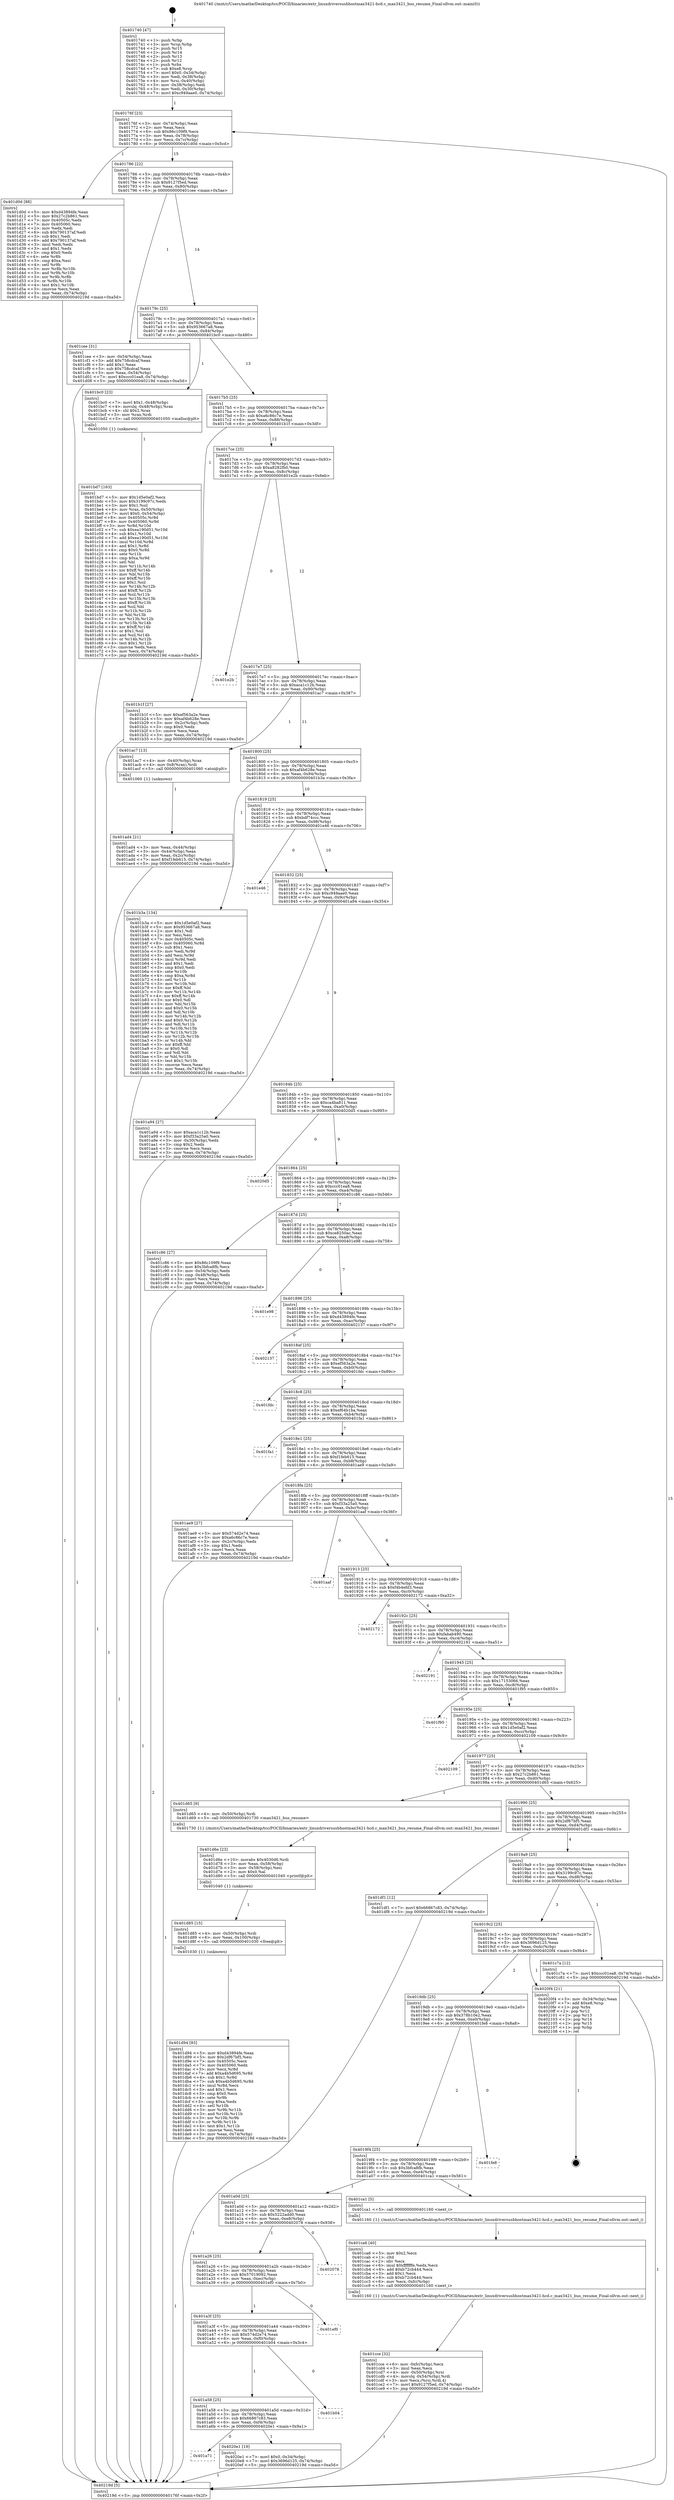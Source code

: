 digraph "0x401740" {
  label = "0x401740 (/mnt/c/Users/mathe/Desktop/tcc/POCII/binaries/extr_linuxdriversusbhostmax3421-hcd.c_max3421_bus_resume_Final-ollvm.out::main(0))"
  labelloc = "t"
  node[shape=record]

  Entry [label="",width=0.3,height=0.3,shape=circle,fillcolor=black,style=filled]
  "0x40176f" [label="{
     0x40176f [23]\l
     | [instrs]\l
     &nbsp;&nbsp;0x40176f \<+3\>: mov -0x74(%rbp),%eax\l
     &nbsp;&nbsp;0x401772 \<+2\>: mov %eax,%ecx\l
     &nbsp;&nbsp;0x401774 \<+6\>: sub $0x86c109f9,%ecx\l
     &nbsp;&nbsp;0x40177a \<+3\>: mov %eax,-0x78(%rbp)\l
     &nbsp;&nbsp;0x40177d \<+3\>: mov %ecx,-0x7c(%rbp)\l
     &nbsp;&nbsp;0x401780 \<+6\>: je 0000000000401d0d \<main+0x5cd\>\l
  }"]
  "0x401d0d" [label="{
     0x401d0d [88]\l
     | [instrs]\l
     &nbsp;&nbsp;0x401d0d \<+5\>: mov $0xd43894fe,%eax\l
     &nbsp;&nbsp;0x401d12 \<+5\>: mov $0x27c2b861,%ecx\l
     &nbsp;&nbsp;0x401d17 \<+7\>: mov 0x40505c,%edx\l
     &nbsp;&nbsp;0x401d1e \<+7\>: mov 0x405060,%esi\l
     &nbsp;&nbsp;0x401d25 \<+2\>: mov %edx,%edi\l
     &nbsp;&nbsp;0x401d27 \<+6\>: sub $0x790137af,%edi\l
     &nbsp;&nbsp;0x401d2d \<+3\>: sub $0x1,%edi\l
     &nbsp;&nbsp;0x401d30 \<+6\>: add $0x790137af,%edi\l
     &nbsp;&nbsp;0x401d36 \<+3\>: imul %edi,%edx\l
     &nbsp;&nbsp;0x401d39 \<+3\>: and $0x1,%edx\l
     &nbsp;&nbsp;0x401d3c \<+3\>: cmp $0x0,%edx\l
     &nbsp;&nbsp;0x401d3f \<+4\>: sete %r8b\l
     &nbsp;&nbsp;0x401d43 \<+3\>: cmp $0xa,%esi\l
     &nbsp;&nbsp;0x401d46 \<+4\>: setl %r9b\l
     &nbsp;&nbsp;0x401d4a \<+3\>: mov %r8b,%r10b\l
     &nbsp;&nbsp;0x401d4d \<+3\>: and %r9b,%r10b\l
     &nbsp;&nbsp;0x401d50 \<+3\>: xor %r9b,%r8b\l
     &nbsp;&nbsp;0x401d53 \<+3\>: or %r8b,%r10b\l
     &nbsp;&nbsp;0x401d56 \<+4\>: test $0x1,%r10b\l
     &nbsp;&nbsp;0x401d5a \<+3\>: cmovne %ecx,%eax\l
     &nbsp;&nbsp;0x401d5d \<+3\>: mov %eax,-0x74(%rbp)\l
     &nbsp;&nbsp;0x401d60 \<+5\>: jmp 000000000040219d \<main+0xa5d\>\l
  }"]
  "0x401786" [label="{
     0x401786 [22]\l
     | [instrs]\l
     &nbsp;&nbsp;0x401786 \<+5\>: jmp 000000000040178b \<main+0x4b\>\l
     &nbsp;&nbsp;0x40178b \<+3\>: mov -0x78(%rbp),%eax\l
     &nbsp;&nbsp;0x40178e \<+5\>: sub $0x9127f5ed,%eax\l
     &nbsp;&nbsp;0x401793 \<+3\>: mov %eax,-0x80(%rbp)\l
     &nbsp;&nbsp;0x401796 \<+6\>: je 0000000000401cee \<main+0x5ae\>\l
  }"]
  Exit [label="",width=0.3,height=0.3,shape=circle,fillcolor=black,style=filled,peripheries=2]
  "0x401cee" [label="{
     0x401cee [31]\l
     | [instrs]\l
     &nbsp;&nbsp;0x401cee \<+3\>: mov -0x54(%rbp),%eax\l
     &nbsp;&nbsp;0x401cf1 \<+5\>: add $0x758cdcaf,%eax\l
     &nbsp;&nbsp;0x401cf6 \<+3\>: add $0x1,%eax\l
     &nbsp;&nbsp;0x401cf9 \<+5\>: sub $0x758cdcaf,%eax\l
     &nbsp;&nbsp;0x401cfe \<+3\>: mov %eax,-0x54(%rbp)\l
     &nbsp;&nbsp;0x401d01 \<+7\>: movl $0xccc01ea8,-0x74(%rbp)\l
     &nbsp;&nbsp;0x401d08 \<+5\>: jmp 000000000040219d \<main+0xa5d\>\l
  }"]
  "0x40179c" [label="{
     0x40179c [25]\l
     | [instrs]\l
     &nbsp;&nbsp;0x40179c \<+5\>: jmp 00000000004017a1 \<main+0x61\>\l
     &nbsp;&nbsp;0x4017a1 \<+3\>: mov -0x78(%rbp),%eax\l
     &nbsp;&nbsp;0x4017a4 \<+5\>: sub $0x953667a8,%eax\l
     &nbsp;&nbsp;0x4017a9 \<+6\>: mov %eax,-0x84(%rbp)\l
     &nbsp;&nbsp;0x4017af \<+6\>: je 0000000000401bc0 \<main+0x480\>\l
  }"]
  "0x401a71" [label="{
     0x401a71\l
  }", style=dashed]
  "0x401bc0" [label="{
     0x401bc0 [23]\l
     | [instrs]\l
     &nbsp;&nbsp;0x401bc0 \<+7\>: movl $0x1,-0x48(%rbp)\l
     &nbsp;&nbsp;0x401bc7 \<+4\>: movslq -0x48(%rbp),%rax\l
     &nbsp;&nbsp;0x401bcb \<+4\>: shl $0x2,%rax\l
     &nbsp;&nbsp;0x401bcf \<+3\>: mov %rax,%rdi\l
     &nbsp;&nbsp;0x401bd2 \<+5\>: call 0000000000401050 \<malloc@plt\>\l
     | [calls]\l
     &nbsp;&nbsp;0x401050 \{1\} (unknown)\l
  }"]
  "0x4017b5" [label="{
     0x4017b5 [25]\l
     | [instrs]\l
     &nbsp;&nbsp;0x4017b5 \<+5\>: jmp 00000000004017ba \<main+0x7a\>\l
     &nbsp;&nbsp;0x4017ba \<+3\>: mov -0x78(%rbp),%eax\l
     &nbsp;&nbsp;0x4017bd \<+5\>: sub $0xa6c86c7e,%eax\l
     &nbsp;&nbsp;0x4017c2 \<+6\>: mov %eax,-0x88(%rbp)\l
     &nbsp;&nbsp;0x4017c8 \<+6\>: je 0000000000401b1f \<main+0x3df\>\l
  }"]
  "0x4020e1" [label="{
     0x4020e1 [19]\l
     | [instrs]\l
     &nbsp;&nbsp;0x4020e1 \<+7\>: movl $0x0,-0x34(%rbp)\l
     &nbsp;&nbsp;0x4020e8 \<+7\>: movl $0x3696d125,-0x74(%rbp)\l
     &nbsp;&nbsp;0x4020ef \<+5\>: jmp 000000000040219d \<main+0xa5d\>\l
  }"]
  "0x401b1f" [label="{
     0x401b1f [27]\l
     | [instrs]\l
     &nbsp;&nbsp;0x401b1f \<+5\>: mov $0xef563a2e,%eax\l
     &nbsp;&nbsp;0x401b24 \<+5\>: mov $0xaf4b628e,%ecx\l
     &nbsp;&nbsp;0x401b29 \<+3\>: mov -0x2c(%rbp),%edx\l
     &nbsp;&nbsp;0x401b2c \<+3\>: cmp $0x0,%edx\l
     &nbsp;&nbsp;0x401b2f \<+3\>: cmove %ecx,%eax\l
     &nbsp;&nbsp;0x401b32 \<+3\>: mov %eax,-0x74(%rbp)\l
     &nbsp;&nbsp;0x401b35 \<+5\>: jmp 000000000040219d \<main+0xa5d\>\l
  }"]
  "0x4017ce" [label="{
     0x4017ce [25]\l
     | [instrs]\l
     &nbsp;&nbsp;0x4017ce \<+5\>: jmp 00000000004017d3 \<main+0x93\>\l
     &nbsp;&nbsp;0x4017d3 \<+3\>: mov -0x78(%rbp),%eax\l
     &nbsp;&nbsp;0x4017d6 \<+5\>: sub $0xa8282fb0,%eax\l
     &nbsp;&nbsp;0x4017db \<+6\>: mov %eax,-0x8c(%rbp)\l
     &nbsp;&nbsp;0x4017e1 \<+6\>: je 0000000000401e2b \<main+0x6eb\>\l
  }"]
  "0x401a58" [label="{
     0x401a58 [25]\l
     | [instrs]\l
     &nbsp;&nbsp;0x401a58 \<+5\>: jmp 0000000000401a5d \<main+0x31d\>\l
     &nbsp;&nbsp;0x401a5d \<+3\>: mov -0x78(%rbp),%eax\l
     &nbsp;&nbsp;0x401a60 \<+5\>: sub $0x66867c83,%eax\l
     &nbsp;&nbsp;0x401a65 \<+6\>: mov %eax,-0xf4(%rbp)\l
     &nbsp;&nbsp;0x401a6b \<+6\>: je 00000000004020e1 \<main+0x9a1\>\l
  }"]
  "0x401e2b" [label="{
     0x401e2b\l
  }", style=dashed]
  "0x4017e7" [label="{
     0x4017e7 [25]\l
     | [instrs]\l
     &nbsp;&nbsp;0x4017e7 \<+5\>: jmp 00000000004017ec \<main+0xac\>\l
     &nbsp;&nbsp;0x4017ec \<+3\>: mov -0x78(%rbp),%eax\l
     &nbsp;&nbsp;0x4017ef \<+5\>: sub $0xaca1c12b,%eax\l
     &nbsp;&nbsp;0x4017f4 \<+6\>: mov %eax,-0x90(%rbp)\l
     &nbsp;&nbsp;0x4017fa \<+6\>: je 0000000000401ac7 \<main+0x387\>\l
  }"]
  "0x401b04" [label="{
     0x401b04\l
  }", style=dashed]
  "0x401ac7" [label="{
     0x401ac7 [13]\l
     | [instrs]\l
     &nbsp;&nbsp;0x401ac7 \<+4\>: mov -0x40(%rbp),%rax\l
     &nbsp;&nbsp;0x401acb \<+4\>: mov 0x8(%rax),%rdi\l
     &nbsp;&nbsp;0x401acf \<+5\>: call 0000000000401060 \<atoi@plt\>\l
     | [calls]\l
     &nbsp;&nbsp;0x401060 \{1\} (unknown)\l
  }"]
  "0x401800" [label="{
     0x401800 [25]\l
     | [instrs]\l
     &nbsp;&nbsp;0x401800 \<+5\>: jmp 0000000000401805 \<main+0xc5\>\l
     &nbsp;&nbsp;0x401805 \<+3\>: mov -0x78(%rbp),%eax\l
     &nbsp;&nbsp;0x401808 \<+5\>: sub $0xaf4b628e,%eax\l
     &nbsp;&nbsp;0x40180d \<+6\>: mov %eax,-0x94(%rbp)\l
     &nbsp;&nbsp;0x401813 \<+6\>: je 0000000000401b3a \<main+0x3fa\>\l
  }"]
  "0x401a3f" [label="{
     0x401a3f [25]\l
     | [instrs]\l
     &nbsp;&nbsp;0x401a3f \<+5\>: jmp 0000000000401a44 \<main+0x304\>\l
     &nbsp;&nbsp;0x401a44 \<+3\>: mov -0x78(%rbp),%eax\l
     &nbsp;&nbsp;0x401a47 \<+5\>: sub $0x574d2e74,%eax\l
     &nbsp;&nbsp;0x401a4c \<+6\>: mov %eax,-0xf0(%rbp)\l
     &nbsp;&nbsp;0x401a52 \<+6\>: je 0000000000401b04 \<main+0x3c4\>\l
  }"]
  "0x401b3a" [label="{
     0x401b3a [134]\l
     | [instrs]\l
     &nbsp;&nbsp;0x401b3a \<+5\>: mov $0x1d5e0af2,%eax\l
     &nbsp;&nbsp;0x401b3f \<+5\>: mov $0x953667a8,%ecx\l
     &nbsp;&nbsp;0x401b44 \<+2\>: mov $0x1,%dl\l
     &nbsp;&nbsp;0x401b46 \<+2\>: xor %esi,%esi\l
     &nbsp;&nbsp;0x401b48 \<+7\>: mov 0x40505c,%edi\l
     &nbsp;&nbsp;0x401b4f \<+8\>: mov 0x405060,%r8d\l
     &nbsp;&nbsp;0x401b57 \<+3\>: sub $0x1,%esi\l
     &nbsp;&nbsp;0x401b5a \<+3\>: mov %edi,%r9d\l
     &nbsp;&nbsp;0x401b5d \<+3\>: add %esi,%r9d\l
     &nbsp;&nbsp;0x401b60 \<+4\>: imul %r9d,%edi\l
     &nbsp;&nbsp;0x401b64 \<+3\>: and $0x1,%edi\l
     &nbsp;&nbsp;0x401b67 \<+3\>: cmp $0x0,%edi\l
     &nbsp;&nbsp;0x401b6a \<+4\>: sete %r10b\l
     &nbsp;&nbsp;0x401b6e \<+4\>: cmp $0xa,%r8d\l
     &nbsp;&nbsp;0x401b72 \<+4\>: setl %r11b\l
     &nbsp;&nbsp;0x401b76 \<+3\>: mov %r10b,%bl\l
     &nbsp;&nbsp;0x401b79 \<+3\>: xor $0xff,%bl\l
     &nbsp;&nbsp;0x401b7c \<+3\>: mov %r11b,%r14b\l
     &nbsp;&nbsp;0x401b7f \<+4\>: xor $0xff,%r14b\l
     &nbsp;&nbsp;0x401b83 \<+3\>: xor $0x0,%dl\l
     &nbsp;&nbsp;0x401b86 \<+3\>: mov %bl,%r15b\l
     &nbsp;&nbsp;0x401b89 \<+4\>: and $0x0,%r15b\l
     &nbsp;&nbsp;0x401b8d \<+3\>: and %dl,%r10b\l
     &nbsp;&nbsp;0x401b90 \<+3\>: mov %r14b,%r12b\l
     &nbsp;&nbsp;0x401b93 \<+4\>: and $0x0,%r12b\l
     &nbsp;&nbsp;0x401b97 \<+3\>: and %dl,%r11b\l
     &nbsp;&nbsp;0x401b9a \<+3\>: or %r10b,%r15b\l
     &nbsp;&nbsp;0x401b9d \<+3\>: or %r11b,%r12b\l
     &nbsp;&nbsp;0x401ba0 \<+3\>: xor %r12b,%r15b\l
     &nbsp;&nbsp;0x401ba3 \<+3\>: or %r14b,%bl\l
     &nbsp;&nbsp;0x401ba6 \<+3\>: xor $0xff,%bl\l
     &nbsp;&nbsp;0x401ba9 \<+3\>: or $0x0,%dl\l
     &nbsp;&nbsp;0x401bac \<+2\>: and %dl,%bl\l
     &nbsp;&nbsp;0x401bae \<+3\>: or %bl,%r15b\l
     &nbsp;&nbsp;0x401bb1 \<+4\>: test $0x1,%r15b\l
     &nbsp;&nbsp;0x401bb5 \<+3\>: cmovne %ecx,%eax\l
     &nbsp;&nbsp;0x401bb8 \<+3\>: mov %eax,-0x74(%rbp)\l
     &nbsp;&nbsp;0x401bbb \<+5\>: jmp 000000000040219d \<main+0xa5d\>\l
  }"]
  "0x401819" [label="{
     0x401819 [25]\l
     | [instrs]\l
     &nbsp;&nbsp;0x401819 \<+5\>: jmp 000000000040181e \<main+0xde\>\l
     &nbsp;&nbsp;0x40181e \<+3\>: mov -0x78(%rbp),%eax\l
     &nbsp;&nbsp;0x401821 \<+5\>: sub $0xbdf74ccc,%eax\l
     &nbsp;&nbsp;0x401826 \<+6\>: mov %eax,-0x98(%rbp)\l
     &nbsp;&nbsp;0x40182c \<+6\>: je 0000000000401e46 \<main+0x706\>\l
  }"]
  "0x401ef0" [label="{
     0x401ef0\l
  }", style=dashed]
  "0x401e46" [label="{
     0x401e46\l
  }", style=dashed]
  "0x401832" [label="{
     0x401832 [25]\l
     | [instrs]\l
     &nbsp;&nbsp;0x401832 \<+5\>: jmp 0000000000401837 \<main+0xf7\>\l
     &nbsp;&nbsp;0x401837 \<+3\>: mov -0x78(%rbp),%eax\l
     &nbsp;&nbsp;0x40183a \<+5\>: sub $0xc949aae0,%eax\l
     &nbsp;&nbsp;0x40183f \<+6\>: mov %eax,-0x9c(%rbp)\l
     &nbsp;&nbsp;0x401845 \<+6\>: je 0000000000401a94 \<main+0x354\>\l
  }"]
  "0x401a26" [label="{
     0x401a26 [25]\l
     | [instrs]\l
     &nbsp;&nbsp;0x401a26 \<+5\>: jmp 0000000000401a2b \<main+0x2eb\>\l
     &nbsp;&nbsp;0x401a2b \<+3\>: mov -0x78(%rbp),%eax\l
     &nbsp;&nbsp;0x401a2e \<+5\>: sub $0x57019092,%eax\l
     &nbsp;&nbsp;0x401a33 \<+6\>: mov %eax,-0xec(%rbp)\l
     &nbsp;&nbsp;0x401a39 \<+6\>: je 0000000000401ef0 \<main+0x7b0\>\l
  }"]
  "0x401a94" [label="{
     0x401a94 [27]\l
     | [instrs]\l
     &nbsp;&nbsp;0x401a94 \<+5\>: mov $0xaca1c12b,%eax\l
     &nbsp;&nbsp;0x401a99 \<+5\>: mov $0xf33a25a0,%ecx\l
     &nbsp;&nbsp;0x401a9e \<+3\>: mov -0x30(%rbp),%edx\l
     &nbsp;&nbsp;0x401aa1 \<+3\>: cmp $0x2,%edx\l
     &nbsp;&nbsp;0x401aa4 \<+3\>: cmovne %ecx,%eax\l
     &nbsp;&nbsp;0x401aa7 \<+3\>: mov %eax,-0x74(%rbp)\l
     &nbsp;&nbsp;0x401aaa \<+5\>: jmp 000000000040219d \<main+0xa5d\>\l
  }"]
  "0x40184b" [label="{
     0x40184b [25]\l
     | [instrs]\l
     &nbsp;&nbsp;0x40184b \<+5\>: jmp 0000000000401850 \<main+0x110\>\l
     &nbsp;&nbsp;0x401850 \<+3\>: mov -0x78(%rbp),%eax\l
     &nbsp;&nbsp;0x401853 \<+5\>: sub $0xca4ba811,%eax\l
     &nbsp;&nbsp;0x401858 \<+6\>: mov %eax,-0xa0(%rbp)\l
     &nbsp;&nbsp;0x40185e \<+6\>: je 00000000004020d5 \<main+0x995\>\l
  }"]
  "0x40219d" [label="{
     0x40219d [5]\l
     | [instrs]\l
     &nbsp;&nbsp;0x40219d \<+5\>: jmp 000000000040176f \<main+0x2f\>\l
  }"]
  "0x401740" [label="{
     0x401740 [47]\l
     | [instrs]\l
     &nbsp;&nbsp;0x401740 \<+1\>: push %rbp\l
     &nbsp;&nbsp;0x401741 \<+3\>: mov %rsp,%rbp\l
     &nbsp;&nbsp;0x401744 \<+2\>: push %r15\l
     &nbsp;&nbsp;0x401746 \<+2\>: push %r14\l
     &nbsp;&nbsp;0x401748 \<+2\>: push %r13\l
     &nbsp;&nbsp;0x40174a \<+2\>: push %r12\l
     &nbsp;&nbsp;0x40174c \<+1\>: push %rbx\l
     &nbsp;&nbsp;0x40174d \<+7\>: sub $0xe8,%rsp\l
     &nbsp;&nbsp;0x401754 \<+7\>: movl $0x0,-0x34(%rbp)\l
     &nbsp;&nbsp;0x40175b \<+3\>: mov %edi,-0x38(%rbp)\l
     &nbsp;&nbsp;0x40175e \<+4\>: mov %rsi,-0x40(%rbp)\l
     &nbsp;&nbsp;0x401762 \<+3\>: mov -0x38(%rbp),%edi\l
     &nbsp;&nbsp;0x401765 \<+3\>: mov %edi,-0x30(%rbp)\l
     &nbsp;&nbsp;0x401768 \<+7\>: movl $0xc949aae0,-0x74(%rbp)\l
  }"]
  "0x401ad4" [label="{
     0x401ad4 [21]\l
     | [instrs]\l
     &nbsp;&nbsp;0x401ad4 \<+3\>: mov %eax,-0x44(%rbp)\l
     &nbsp;&nbsp;0x401ad7 \<+3\>: mov -0x44(%rbp),%eax\l
     &nbsp;&nbsp;0x401ada \<+3\>: mov %eax,-0x2c(%rbp)\l
     &nbsp;&nbsp;0x401add \<+7\>: movl $0xf1feb615,-0x74(%rbp)\l
     &nbsp;&nbsp;0x401ae4 \<+5\>: jmp 000000000040219d \<main+0xa5d\>\l
  }"]
  "0x402078" [label="{
     0x402078\l
  }", style=dashed]
  "0x4020d5" [label="{
     0x4020d5\l
  }", style=dashed]
  "0x401864" [label="{
     0x401864 [25]\l
     | [instrs]\l
     &nbsp;&nbsp;0x401864 \<+5\>: jmp 0000000000401869 \<main+0x129\>\l
     &nbsp;&nbsp;0x401869 \<+3\>: mov -0x78(%rbp),%eax\l
     &nbsp;&nbsp;0x40186c \<+5\>: sub $0xccc01ea8,%eax\l
     &nbsp;&nbsp;0x401871 \<+6\>: mov %eax,-0xa4(%rbp)\l
     &nbsp;&nbsp;0x401877 \<+6\>: je 0000000000401c86 \<main+0x546\>\l
  }"]
  "0x401d94" [label="{
     0x401d94 [93]\l
     | [instrs]\l
     &nbsp;&nbsp;0x401d94 \<+5\>: mov $0xd43894fe,%eax\l
     &nbsp;&nbsp;0x401d99 \<+5\>: mov $0x2df67bf5,%esi\l
     &nbsp;&nbsp;0x401d9e \<+7\>: mov 0x40505c,%ecx\l
     &nbsp;&nbsp;0x401da5 \<+7\>: mov 0x405060,%edx\l
     &nbsp;&nbsp;0x401dac \<+3\>: mov %ecx,%r8d\l
     &nbsp;&nbsp;0x401daf \<+7\>: add $0xa4b5d695,%r8d\l
     &nbsp;&nbsp;0x401db6 \<+4\>: sub $0x1,%r8d\l
     &nbsp;&nbsp;0x401dba \<+7\>: sub $0xa4b5d695,%r8d\l
     &nbsp;&nbsp;0x401dc1 \<+4\>: imul %r8d,%ecx\l
     &nbsp;&nbsp;0x401dc5 \<+3\>: and $0x1,%ecx\l
     &nbsp;&nbsp;0x401dc8 \<+3\>: cmp $0x0,%ecx\l
     &nbsp;&nbsp;0x401dcb \<+4\>: sete %r9b\l
     &nbsp;&nbsp;0x401dcf \<+3\>: cmp $0xa,%edx\l
     &nbsp;&nbsp;0x401dd2 \<+4\>: setl %r10b\l
     &nbsp;&nbsp;0x401dd6 \<+3\>: mov %r9b,%r11b\l
     &nbsp;&nbsp;0x401dd9 \<+3\>: and %r10b,%r11b\l
     &nbsp;&nbsp;0x401ddc \<+3\>: xor %r10b,%r9b\l
     &nbsp;&nbsp;0x401ddf \<+3\>: or %r9b,%r11b\l
     &nbsp;&nbsp;0x401de2 \<+4\>: test $0x1,%r11b\l
     &nbsp;&nbsp;0x401de6 \<+3\>: cmovne %esi,%eax\l
     &nbsp;&nbsp;0x401de9 \<+3\>: mov %eax,-0x74(%rbp)\l
     &nbsp;&nbsp;0x401dec \<+5\>: jmp 000000000040219d \<main+0xa5d\>\l
  }"]
  "0x401c86" [label="{
     0x401c86 [27]\l
     | [instrs]\l
     &nbsp;&nbsp;0x401c86 \<+5\>: mov $0x86c109f9,%eax\l
     &nbsp;&nbsp;0x401c8b \<+5\>: mov $0x3bfca8fb,%ecx\l
     &nbsp;&nbsp;0x401c90 \<+3\>: mov -0x54(%rbp),%edx\l
     &nbsp;&nbsp;0x401c93 \<+3\>: cmp -0x48(%rbp),%edx\l
     &nbsp;&nbsp;0x401c96 \<+3\>: cmovl %ecx,%eax\l
     &nbsp;&nbsp;0x401c99 \<+3\>: mov %eax,-0x74(%rbp)\l
     &nbsp;&nbsp;0x401c9c \<+5\>: jmp 000000000040219d \<main+0xa5d\>\l
  }"]
  "0x40187d" [label="{
     0x40187d [25]\l
     | [instrs]\l
     &nbsp;&nbsp;0x40187d \<+5\>: jmp 0000000000401882 \<main+0x142\>\l
     &nbsp;&nbsp;0x401882 \<+3\>: mov -0x78(%rbp),%eax\l
     &nbsp;&nbsp;0x401885 \<+5\>: sub $0xce8250ac,%eax\l
     &nbsp;&nbsp;0x40188a \<+6\>: mov %eax,-0xa8(%rbp)\l
     &nbsp;&nbsp;0x401890 \<+6\>: je 0000000000401e98 \<main+0x758\>\l
  }"]
  "0x401d85" [label="{
     0x401d85 [15]\l
     | [instrs]\l
     &nbsp;&nbsp;0x401d85 \<+4\>: mov -0x50(%rbp),%rdi\l
     &nbsp;&nbsp;0x401d89 \<+6\>: mov %eax,-0x100(%rbp)\l
     &nbsp;&nbsp;0x401d8f \<+5\>: call 0000000000401030 \<free@plt\>\l
     | [calls]\l
     &nbsp;&nbsp;0x401030 \{1\} (unknown)\l
  }"]
  "0x401e98" [label="{
     0x401e98\l
  }", style=dashed]
  "0x401896" [label="{
     0x401896 [25]\l
     | [instrs]\l
     &nbsp;&nbsp;0x401896 \<+5\>: jmp 000000000040189b \<main+0x15b\>\l
     &nbsp;&nbsp;0x40189b \<+3\>: mov -0x78(%rbp),%eax\l
     &nbsp;&nbsp;0x40189e \<+5\>: sub $0xd43894fe,%eax\l
     &nbsp;&nbsp;0x4018a3 \<+6\>: mov %eax,-0xac(%rbp)\l
     &nbsp;&nbsp;0x4018a9 \<+6\>: je 0000000000402137 \<main+0x9f7\>\l
  }"]
  "0x401d6e" [label="{
     0x401d6e [23]\l
     | [instrs]\l
     &nbsp;&nbsp;0x401d6e \<+10\>: movabs $0x4030d6,%rdi\l
     &nbsp;&nbsp;0x401d78 \<+3\>: mov %eax,-0x58(%rbp)\l
     &nbsp;&nbsp;0x401d7b \<+3\>: mov -0x58(%rbp),%esi\l
     &nbsp;&nbsp;0x401d7e \<+2\>: mov $0x0,%al\l
     &nbsp;&nbsp;0x401d80 \<+5\>: call 0000000000401040 \<printf@plt\>\l
     | [calls]\l
     &nbsp;&nbsp;0x401040 \{1\} (unknown)\l
  }"]
  "0x402137" [label="{
     0x402137\l
  }", style=dashed]
  "0x4018af" [label="{
     0x4018af [25]\l
     | [instrs]\l
     &nbsp;&nbsp;0x4018af \<+5\>: jmp 00000000004018b4 \<main+0x174\>\l
     &nbsp;&nbsp;0x4018b4 \<+3\>: mov -0x78(%rbp),%eax\l
     &nbsp;&nbsp;0x4018b7 \<+5\>: sub $0xef563a2e,%eax\l
     &nbsp;&nbsp;0x4018bc \<+6\>: mov %eax,-0xb0(%rbp)\l
     &nbsp;&nbsp;0x4018c2 \<+6\>: je 0000000000401fdc \<main+0x89c\>\l
  }"]
  "0x401cce" [label="{
     0x401cce [32]\l
     | [instrs]\l
     &nbsp;&nbsp;0x401cce \<+6\>: mov -0xfc(%rbp),%ecx\l
     &nbsp;&nbsp;0x401cd4 \<+3\>: imul %eax,%ecx\l
     &nbsp;&nbsp;0x401cd7 \<+4\>: mov -0x50(%rbp),%rsi\l
     &nbsp;&nbsp;0x401cdb \<+4\>: movslq -0x54(%rbp),%rdi\l
     &nbsp;&nbsp;0x401cdf \<+3\>: mov %ecx,(%rsi,%rdi,4)\l
     &nbsp;&nbsp;0x401ce2 \<+7\>: movl $0x9127f5ed,-0x74(%rbp)\l
     &nbsp;&nbsp;0x401ce9 \<+5\>: jmp 000000000040219d \<main+0xa5d\>\l
  }"]
  "0x401fdc" [label="{
     0x401fdc\l
  }", style=dashed]
  "0x4018c8" [label="{
     0x4018c8 [25]\l
     | [instrs]\l
     &nbsp;&nbsp;0x4018c8 \<+5\>: jmp 00000000004018cd \<main+0x18d\>\l
     &nbsp;&nbsp;0x4018cd \<+3\>: mov -0x78(%rbp),%eax\l
     &nbsp;&nbsp;0x4018d0 \<+5\>: sub $0xef64b1ba,%eax\l
     &nbsp;&nbsp;0x4018d5 \<+6\>: mov %eax,-0xb4(%rbp)\l
     &nbsp;&nbsp;0x4018db \<+6\>: je 0000000000401fa1 \<main+0x861\>\l
  }"]
  "0x401ca6" [label="{
     0x401ca6 [40]\l
     | [instrs]\l
     &nbsp;&nbsp;0x401ca6 \<+5\>: mov $0x2,%ecx\l
     &nbsp;&nbsp;0x401cab \<+1\>: cltd\l
     &nbsp;&nbsp;0x401cac \<+2\>: idiv %ecx\l
     &nbsp;&nbsp;0x401cae \<+6\>: imul $0xfffffffe,%edx,%ecx\l
     &nbsp;&nbsp;0x401cb4 \<+6\>: add $0xb72cb444,%ecx\l
     &nbsp;&nbsp;0x401cba \<+3\>: add $0x1,%ecx\l
     &nbsp;&nbsp;0x401cbd \<+6\>: sub $0xb72cb444,%ecx\l
     &nbsp;&nbsp;0x401cc3 \<+6\>: mov %ecx,-0xfc(%rbp)\l
     &nbsp;&nbsp;0x401cc9 \<+5\>: call 0000000000401160 \<next_i\>\l
     | [calls]\l
     &nbsp;&nbsp;0x401160 \{1\} (/mnt/c/Users/mathe/Desktop/tcc/POCII/binaries/extr_linuxdriversusbhostmax3421-hcd.c_max3421_bus_resume_Final-ollvm.out::next_i)\l
  }"]
  "0x401fa1" [label="{
     0x401fa1\l
  }", style=dashed]
  "0x4018e1" [label="{
     0x4018e1 [25]\l
     | [instrs]\l
     &nbsp;&nbsp;0x4018e1 \<+5\>: jmp 00000000004018e6 \<main+0x1a6\>\l
     &nbsp;&nbsp;0x4018e6 \<+3\>: mov -0x78(%rbp),%eax\l
     &nbsp;&nbsp;0x4018e9 \<+5\>: sub $0xf1feb615,%eax\l
     &nbsp;&nbsp;0x4018ee \<+6\>: mov %eax,-0xb8(%rbp)\l
     &nbsp;&nbsp;0x4018f4 \<+6\>: je 0000000000401ae9 \<main+0x3a9\>\l
  }"]
  "0x401a0d" [label="{
     0x401a0d [25]\l
     | [instrs]\l
     &nbsp;&nbsp;0x401a0d \<+5\>: jmp 0000000000401a12 \<main+0x2d2\>\l
     &nbsp;&nbsp;0x401a12 \<+3\>: mov -0x78(%rbp),%eax\l
     &nbsp;&nbsp;0x401a15 \<+5\>: sub $0x5222add0,%eax\l
     &nbsp;&nbsp;0x401a1a \<+6\>: mov %eax,-0xe8(%rbp)\l
     &nbsp;&nbsp;0x401a20 \<+6\>: je 0000000000402078 \<main+0x938\>\l
  }"]
  "0x401ae9" [label="{
     0x401ae9 [27]\l
     | [instrs]\l
     &nbsp;&nbsp;0x401ae9 \<+5\>: mov $0x574d2e74,%eax\l
     &nbsp;&nbsp;0x401aee \<+5\>: mov $0xa6c86c7e,%ecx\l
     &nbsp;&nbsp;0x401af3 \<+3\>: mov -0x2c(%rbp),%edx\l
     &nbsp;&nbsp;0x401af6 \<+3\>: cmp $0x1,%edx\l
     &nbsp;&nbsp;0x401af9 \<+3\>: cmovl %ecx,%eax\l
     &nbsp;&nbsp;0x401afc \<+3\>: mov %eax,-0x74(%rbp)\l
     &nbsp;&nbsp;0x401aff \<+5\>: jmp 000000000040219d \<main+0xa5d\>\l
  }"]
  "0x4018fa" [label="{
     0x4018fa [25]\l
     | [instrs]\l
     &nbsp;&nbsp;0x4018fa \<+5\>: jmp 00000000004018ff \<main+0x1bf\>\l
     &nbsp;&nbsp;0x4018ff \<+3\>: mov -0x78(%rbp),%eax\l
     &nbsp;&nbsp;0x401902 \<+5\>: sub $0xf33a25a0,%eax\l
     &nbsp;&nbsp;0x401907 \<+6\>: mov %eax,-0xbc(%rbp)\l
     &nbsp;&nbsp;0x40190d \<+6\>: je 0000000000401aaf \<main+0x36f\>\l
  }"]
  "0x401bd7" [label="{
     0x401bd7 [163]\l
     | [instrs]\l
     &nbsp;&nbsp;0x401bd7 \<+5\>: mov $0x1d5e0af2,%ecx\l
     &nbsp;&nbsp;0x401bdc \<+5\>: mov $0x3199c97c,%edx\l
     &nbsp;&nbsp;0x401be1 \<+3\>: mov $0x1,%sil\l
     &nbsp;&nbsp;0x401be4 \<+4\>: mov %rax,-0x50(%rbp)\l
     &nbsp;&nbsp;0x401be8 \<+7\>: movl $0x0,-0x54(%rbp)\l
     &nbsp;&nbsp;0x401bef \<+8\>: mov 0x40505c,%r8d\l
     &nbsp;&nbsp;0x401bf7 \<+8\>: mov 0x405060,%r9d\l
     &nbsp;&nbsp;0x401bff \<+3\>: mov %r8d,%r10d\l
     &nbsp;&nbsp;0x401c02 \<+7\>: sub $0xea190d51,%r10d\l
     &nbsp;&nbsp;0x401c09 \<+4\>: sub $0x1,%r10d\l
     &nbsp;&nbsp;0x401c0d \<+7\>: add $0xea190d51,%r10d\l
     &nbsp;&nbsp;0x401c14 \<+4\>: imul %r10d,%r8d\l
     &nbsp;&nbsp;0x401c18 \<+4\>: and $0x1,%r8d\l
     &nbsp;&nbsp;0x401c1c \<+4\>: cmp $0x0,%r8d\l
     &nbsp;&nbsp;0x401c20 \<+4\>: sete %r11b\l
     &nbsp;&nbsp;0x401c24 \<+4\>: cmp $0xa,%r9d\l
     &nbsp;&nbsp;0x401c28 \<+3\>: setl %bl\l
     &nbsp;&nbsp;0x401c2b \<+3\>: mov %r11b,%r14b\l
     &nbsp;&nbsp;0x401c2e \<+4\>: xor $0xff,%r14b\l
     &nbsp;&nbsp;0x401c32 \<+3\>: mov %bl,%r15b\l
     &nbsp;&nbsp;0x401c35 \<+4\>: xor $0xff,%r15b\l
     &nbsp;&nbsp;0x401c39 \<+4\>: xor $0x1,%sil\l
     &nbsp;&nbsp;0x401c3d \<+3\>: mov %r14b,%r12b\l
     &nbsp;&nbsp;0x401c40 \<+4\>: and $0xff,%r12b\l
     &nbsp;&nbsp;0x401c44 \<+3\>: and %sil,%r11b\l
     &nbsp;&nbsp;0x401c47 \<+3\>: mov %r15b,%r13b\l
     &nbsp;&nbsp;0x401c4a \<+4\>: and $0xff,%r13b\l
     &nbsp;&nbsp;0x401c4e \<+3\>: and %sil,%bl\l
     &nbsp;&nbsp;0x401c51 \<+3\>: or %r11b,%r12b\l
     &nbsp;&nbsp;0x401c54 \<+3\>: or %bl,%r13b\l
     &nbsp;&nbsp;0x401c57 \<+3\>: xor %r13b,%r12b\l
     &nbsp;&nbsp;0x401c5a \<+3\>: or %r15b,%r14b\l
     &nbsp;&nbsp;0x401c5d \<+4\>: xor $0xff,%r14b\l
     &nbsp;&nbsp;0x401c61 \<+4\>: or $0x1,%sil\l
     &nbsp;&nbsp;0x401c65 \<+3\>: and %sil,%r14b\l
     &nbsp;&nbsp;0x401c68 \<+3\>: or %r14b,%r12b\l
     &nbsp;&nbsp;0x401c6b \<+4\>: test $0x1,%r12b\l
     &nbsp;&nbsp;0x401c6f \<+3\>: cmovne %edx,%ecx\l
     &nbsp;&nbsp;0x401c72 \<+3\>: mov %ecx,-0x74(%rbp)\l
     &nbsp;&nbsp;0x401c75 \<+5\>: jmp 000000000040219d \<main+0xa5d\>\l
  }"]
  "0x401ca1" [label="{
     0x401ca1 [5]\l
     | [instrs]\l
     &nbsp;&nbsp;0x401ca1 \<+5\>: call 0000000000401160 \<next_i\>\l
     | [calls]\l
     &nbsp;&nbsp;0x401160 \{1\} (/mnt/c/Users/mathe/Desktop/tcc/POCII/binaries/extr_linuxdriversusbhostmax3421-hcd.c_max3421_bus_resume_Final-ollvm.out::next_i)\l
  }"]
  "0x401aaf" [label="{
     0x401aaf\l
  }", style=dashed]
  "0x401913" [label="{
     0x401913 [25]\l
     | [instrs]\l
     &nbsp;&nbsp;0x401913 \<+5\>: jmp 0000000000401918 \<main+0x1d8\>\l
     &nbsp;&nbsp;0x401918 \<+3\>: mov -0x78(%rbp),%eax\l
     &nbsp;&nbsp;0x40191b \<+5\>: sub $0xf4b4efd3,%eax\l
     &nbsp;&nbsp;0x401920 \<+6\>: mov %eax,-0xc0(%rbp)\l
     &nbsp;&nbsp;0x401926 \<+6\>: je 0000000000402172 \<main+0xa32\>\l
  }"]
  "0x4019f4" [label="{
     0x4019f4 [25]\l
     | [instrs]\l
     &nbsp;&nbsp;0x4019f4 \<+5\>: jmp 00000000004019f9 \<main+0x2b9\>\l
     &nbsp;&nbsp;0x4019f9 \<+3\>: mov -0x78(%rbp),%eax\l
     &nbsp;&nbsp;0x4019fc \<+5\>: sub $0x3bfca8fb,%eax\l
     &nbsp;&nbsp;0x401a01 \<+6\>: mov %eax,-0xe4(%rbp)\l
     &nbsp;&nbsp;0x401a07 \<+6\>: je 0000000000401ca1 \<main+0x561\>\l
  }"]
  "0x402172" [label="{
     0x402172\l
  }", style=dashed]
  "0x40192c" [label="{
     0x40192c [25]\l
     | [instrs]\l
     &nbsp;&nbsp;0x40192c \<+5\>: jmp 0000000000401931 \<main+0x1f1\>\l
     &nbsp;&nbsp;0x401931 \<+3\>: mov -0x78(%rbp),%eax\l
     &nbsp;&nbsp;0x401934 \<+5\>: sub $0xfabab490,%eax\l
     &nbsp;&nbsp;0x401939 \<+6\>: mov %eax,-0xc4(%rbp)\l
     &nbsp;&nbsp;0x40193f \<+6\>: je 0000000000402191 \<main+0xa51\>\l
  }"]
  "0x401fe8" [label="{
     0x401fe8\l
  }", style=dashed]
  "0x402191" [label="{
     0x402191\l
  }", style=dashed]
  "0x401945" [label="{
     0x401945 [25]\l
     | [instrs]\l
     &nbsp;&nbsp;0x401945 \<+5\>: jmp 000000000040194a \<main+0x20a\>\l
     &nbsp;&nbsp;0x40194a \<+3\>: mov -0x78(%rbp),%eax\l
     &nbsp;&nbsp;0x40194d \<+5\>: sub $0x17153066,%eax\l
     &nbsp;&nbsp;0x401952 \<+6\>: mov %eax,-0xc8(%rbp)\l
     &nbsp;&nbsp;0x401958 \<+6\>: je 0000000000401f95 \<main+0x855\>\l
  }"]
  "0x4019db" [label="{
     0x4019db [25]\l
     | [instrs]\l
     &nbsp;&nbsp;0x4019db \<+5\>: jmp 00000000004019e0 \<main+0x2a0\>\l
     &nbsp;&nbsp;0x4019e0 \<+3\>: mov -0x78(%rbp),%eax\l
     &nbsp;&nbsp;0x4019e3 \<+5\>: sub $0x378b10e2,%eax\l
     &nbsp;&nbsp;0x4019e8 \<+6\>: mov %eax,-0xe0(%rbp)\l
     &nbsp;&nbsp;0x4019ee \<+6\>: je 0000000000401fe8 \<main+0x8a8\>\l
  }"]
  "0x401f95" [label="{
     0x401f95\l
  }", style=dashed]
  "0x40195e" [label="{
     0x40195e [25]\l
     | [instrs]\l
     &nbsp;&nbsp;0x40195e \<+5\>: jmp 0000000000401963 \<main+0x223\>\l
     &nbsp;&nbsp;0x401963 \<+3\>: mov -0x78(%rbp),%eax\l
     &nbsp;&nbsp;0x401966 \<+5\>: sub $0x1d5e0af2,%eax\l
     &nbsp;&nbsp;0x40196b \<+6\>: mov %eax,-0xcc(%rbp)\l
     &nbsp;&nbsp;0x401971 \<+6\>: je 0000000000402109 \<main+0x9c9\>\l
  }"]
  "0x4020f4" [label="{
     0x4020f4 [21]\l
     | [instrs]\l
     &nbsp;&nbsp;0x4020f4 \<+3\>: mov -0x34(%rbp),%eax\l
     &nbsp;&nbsp;0x4020f7 \<+7\>: add $0xe8,%rsp\l
     &nbsp;&nbsp;0x4020fe \<+1\>: pop %rbx\l
     &nbsp;&nbsp;0x4020ff \<+2\>: pop %r12\l
     &nbsp;&nbsp;0x402101 \<+2\>: pop %r13\l
     &nbsp;&nbsp;0x402103 \<+2\>: pop %r14\l
     &nbsp;&nbsp;0x402105 \<+2\>: pop %r15\l
     &nbsp;&nbsp;0x402107 \<+1\>: pop %rbp\l
     &nbsp;&nbsp;0x402108 \<+1\>: ret\l
  }"]
  "0x402109" [label="{
     0x402109\l
  }", style=dashed]
  "0x401977" [label="{
     0x401977 [25]\l
     | [instrs]\l
     &nbsp;&nbsp;0x401977 \<+5\>: jmp 000000000040197c \<main+0x23c\>\l
     &nbsp;&nbsp;0x40197c \<+3\>: mov -0x78(%rbp),%eax\l
     &nbsp;&nbsp;0x40197f \<+5\>: sub $0x27c2b861,%eax\l
     &nbsp;&nbsp;0x401984 \<+6\>: mov %eax,-0xd0(%rbp)\l
     &nbsp;&nbsp;0x40198a \<+6\>: je 0000000000401d65 \<main+0x625\>\l
  }"]
  "0x4019c2" [label="{
     0x4019c2 [25]\l
     | [instrs]\l
     &nbsp;&nbsp;0x4019c2 \<+5\>: jmp 00000000004019c7 \<main+0x287\>\l
     &nbsp;&nbsp;0x4019c7 \<+3\>: mov -0x78(%rbp),%eax\l
     &nbsp;&nbsp;0x4019ca \<+5\>: sub $0x3696d125,%eax\l
     &nbsp;&nbsp;0x4019cf \<+6\>: mov %eax,-0xdc(%rbp)\l
     &nbsp;&nbsp;0x4019d5 \<+6\>: je 00000000004020f4 \<main+0x9b4\>\l
  }"]
  "0x401d65" [label="{
     0x401d65 [9]\l
     | [instrs]\l
     &nbsp;&nbsp;0x401d65 \<+4\>: mov -0x50(%rbp),%rdi\l
     &nbsp;&nbsp;0x401d69 \<+5\>: call 0000000000401730 \<max3421_bus_resume\>\l
     | [calls]\l
     &nbsp;&nbsp;0x401730 \{1\} (/mnt/c/Users/mathe/Desktop/tcc/POCII/binaries/extr_linuxdriversusbhostmax3421-hcd.c_max3421_bus_resume_Final-ollvm.out::max3421_bus_resume)\l
  }"]
  "0x401990" [label="{
     0x401990 [25]\l
     | [instrs]\l
     &nbsp;&nbsp;0x401990 \<+5\>: jmp 0000000000401995 \<main+0x255\>\l
     &nbsp;&nbsp;0x401995 \<+3\>: mov -0x78(%rbp),%eax\l
     &nbsp;&nbsp;0x401998 \<+5\>: sub $0x2df67bf5,%eax\l
     &nbsp;&nbsp;0x40199d \<+6\>: mov %eax,-0xd4(%rbp)\l
     &nbsp;&nbsp;0x4019a3 \<+6\>: je 0000000000401df1 \<main+0x6b1\>\l
  }"]
  "0x401c7a" [label="{
     0x401c7a [12]\l
     | [instrs]\l
     &nbsp;&nbsp;0x401c7a \<+7\>: movl $0xccc01ea8,-0x74(%rbp)\l
     &nbsp;&nbsp;0x401c81 \<+5\>: jmp 000000000040219d \<main+0xa5d\>\l
  }"]
  "0x401df1" [label="{
     0x401df1 [12]\l
     | [instrs]\l
     &nbsp;&nbsp;0x401df1 \<+7\>: movl $0x66867c83,-0x74(%rbp)\l
     &nbsp;&nbsp;0x401df8 \<+5\>: jmp 000000000040219d \<main+0xa5d\>\l
  }"]
  "0x4019a9" [label="{
     0x4019a9 [25]\l
     | [instrs]\l
     &nbsp;&nbsp;0x4019a9 \<+5\>: jmp 00000000004019ae \<main+0x26e\>\l
     &nbsp;&nbsp;0x4019ae \<+3\>: mov -0x78(%rbp),%eax\l
     &nbsp;&nbsp;0x4019b1 \<+5\>: sub $0x3199c97c,%eax\l
     &nbsp;&nbsp;0x4019b6 \<+6\>: mov %eax,-0xd8(%rbp)\l
     &nbsp;&nbsp;0x4019bc \<+6\>: je 0000000000401c7a \<main+0x53a\>\l
  }"]
  Entry -> "0x401740" [label=" 1"]
  "0x40176f" -> "0x401d0d" [label=" 1"]
  "0x40176f" -> "0x401786" [label=" 15"]
  "0x4020f4" -> Exit [label=" 1"]
  "0x401786" -> "0x401cee" [label=" 1"]
  "0x401786" -> "0x40179c" [label=" 14"]
  "0x4020e1" -> "0x40219d" [label=" 1"]
  "0x40179c" -> "0x401bc0" [label=" 1"]
  "0x40179c" -> "0x4017b5" [label=" 13"]
  "0x401a58" -> "0x401a71" [label=" 0"]
  "0x4017b5" -> "0x401b1f" [label=" 1"]
  "0x4017b5" -> "0x4017ce" [label=" 12"]
  "0x401a58" -> "0x4020e1" [label=" 1"]
  "0x4017ce" -> "0x401e2b" [label=" 0"]
  "0x4017ce" -> "0x4017e7" [label=" 12"]
  "0x401a3f" -> "0x401a58" [label=" 1"]
  "0x4017e7" -> "0x401ac7" [label=" 1"]
  "0x4017e7" -> "0x401800" [label=" 11"]
  "0x401a3f" -> "0x401b04" [label=" 0"]
  "0x401800" -> "0x401b3a" [label=" 1"]
  "0x401800" -> "0x401819" [label=" 10"]
  "0x401a26" -> "0x401a3f" [label=" 1"]
  "0x401819" -> "0x401e46" [label=" 0"]
  "0x401819" -> "0x401832" [label=" 10"]
  "0x401a26" -> "0x401ef0" [label=" 0"]
  "0x401832" -> "0x401a94" [label=" 1"]
  "0x401832" -> "0x40184b" [label=" 9"]
  "0x401a94" -> "0x40219d" [label=" 1"]
  "0x401740" -> "0x40176f" [label=" 1"]
  "0x40219d" -> "0x40176f" [label=" 15"]
  "0x401ac7" -> "0x401ad4" [label=" 1"]
  "0x401ad4" -> "0x40219d" [label=" 1"]
  "0x401a0d" -> "0x401a26" [label=" 1"]
  "0x40184b" -> "0x4020d5" [label=" 0"]
  "0x40184b" -> "0x401864" [label=" 9"]
  "0x401a0d" -> "0x402078" [label=" 0"]
  "0x401864" -> "0x401c86" [label=" 2"]
  "0x401864" -> "0x40187d" [label=" 7"]
  "0x401df1" -> "0x40219d" [label=" 1"]
  "0x40187d" -> "0x401e98" [label=" 0"]
  "0x40187d" -> "0x401896" [label=" 7"]
  "0x401d94" -> "0x40219d" [label=" 1"]
  "0x401896" -> "0x402137" [label=" 0"]
  "0x401896" -> "0x4018af" [label=" 7"]
  "0x401d85" -> "0x401d94" [label=" 1"]
  "0x4018af" -> "0x401fdc" [label=" 0"]
  "0x4018af" -> "0x4018c8" [label=" 7"]
  "0x401d6e" -> "0x401d85" [label=" 1"]
  "0x4018c8" -> "0x401fa1" [label=" 0"]
  "0x4018c8" -> "0x4018e1" [label=" 7"]
  "0x401d65" -> "0x401d6e" [label=" 1"]
  "0x4018e1" -> "0x401ae9" [label=" 1"]
  "0x4018e1" -> "0x4018fa" [label=" 6"]
  "0x401ae9" -> "0x40219d" [label=" 1"]
  "0x401b1f" -> "0x40219d" [label=" 1"]
  "0x401b3a" -> "0x40219d" [label=" 1"]
  "0x401bc0" -> "0x401bd7" [label=" 1"]
  "0x401bd7" -> "0x40219d" [label=" 1"]
  "0x401d0d" -> "0x40219d" [label=" 1"]
  "0x4018fa" -> "0x401aaf" [label=" 0"]
  "0x4018fa" -> "0x401913" [label=" 6"]
  "0x401cee" -> "0x40219d" [label=" 1"]
  "0x401913" -> "0x402172" [label=" 0"]
  "0x401913" -> "0x40192c" [label=" 6"]
  "0x401ca6" -> "0x401cce" [label=" 1"]
  "0x40192c" -> "0x402191" [label=" 0"]
  "0x40192c" -> "0x401945" [label=" 6"]
  "0x401ca1" -> "0x401ca6" [label=" 1"]
  "0x401945" -> "0x401f95" [label=" 0"]
  "0x401945" -> "0x40195e" [label=" 6"]
  "0x4019f4" -> "0x401ca1" [label=" 1"]
  "0x40195e" -> "0x402109" [label=" 0"]
  "0x40195e" -> "0x401977" [label=" 6"]
  "0x401cce" -> "0x40219d" [label=" 1"]
  "0x401977" -> "0x401d65" [label=" 1"]
  "0x401977" -> "0x401990" [label=" 5"]
  "0x4019db" -> "0x401fe8" [label=" 0"]
  "0x401990" -> "0x401df1" [label=" 1"]
  "0x401990" -> "0x4019a9" [label=" 4"]
  "0x4019f4" -> "0x401a0d" [label=" 1"]
  "0x4019a9" -> "0x401c7a" [label=" 1"]
  "0x4019a9" -> "0x4019c2" [label=" 3"]
  "0x401c7a" -> "0x40219d" [label=" 1"]
  "0x401c86" -> "0x40219d" [label=" 2"]
  "0x4019db" -> "0x4019f4" [label=" 2"]
  "0x4019c2" -> "0x4020f4" [label=" 1"]
  "0x4019c2" -> "0x4019db" [label=" 2"]
}
